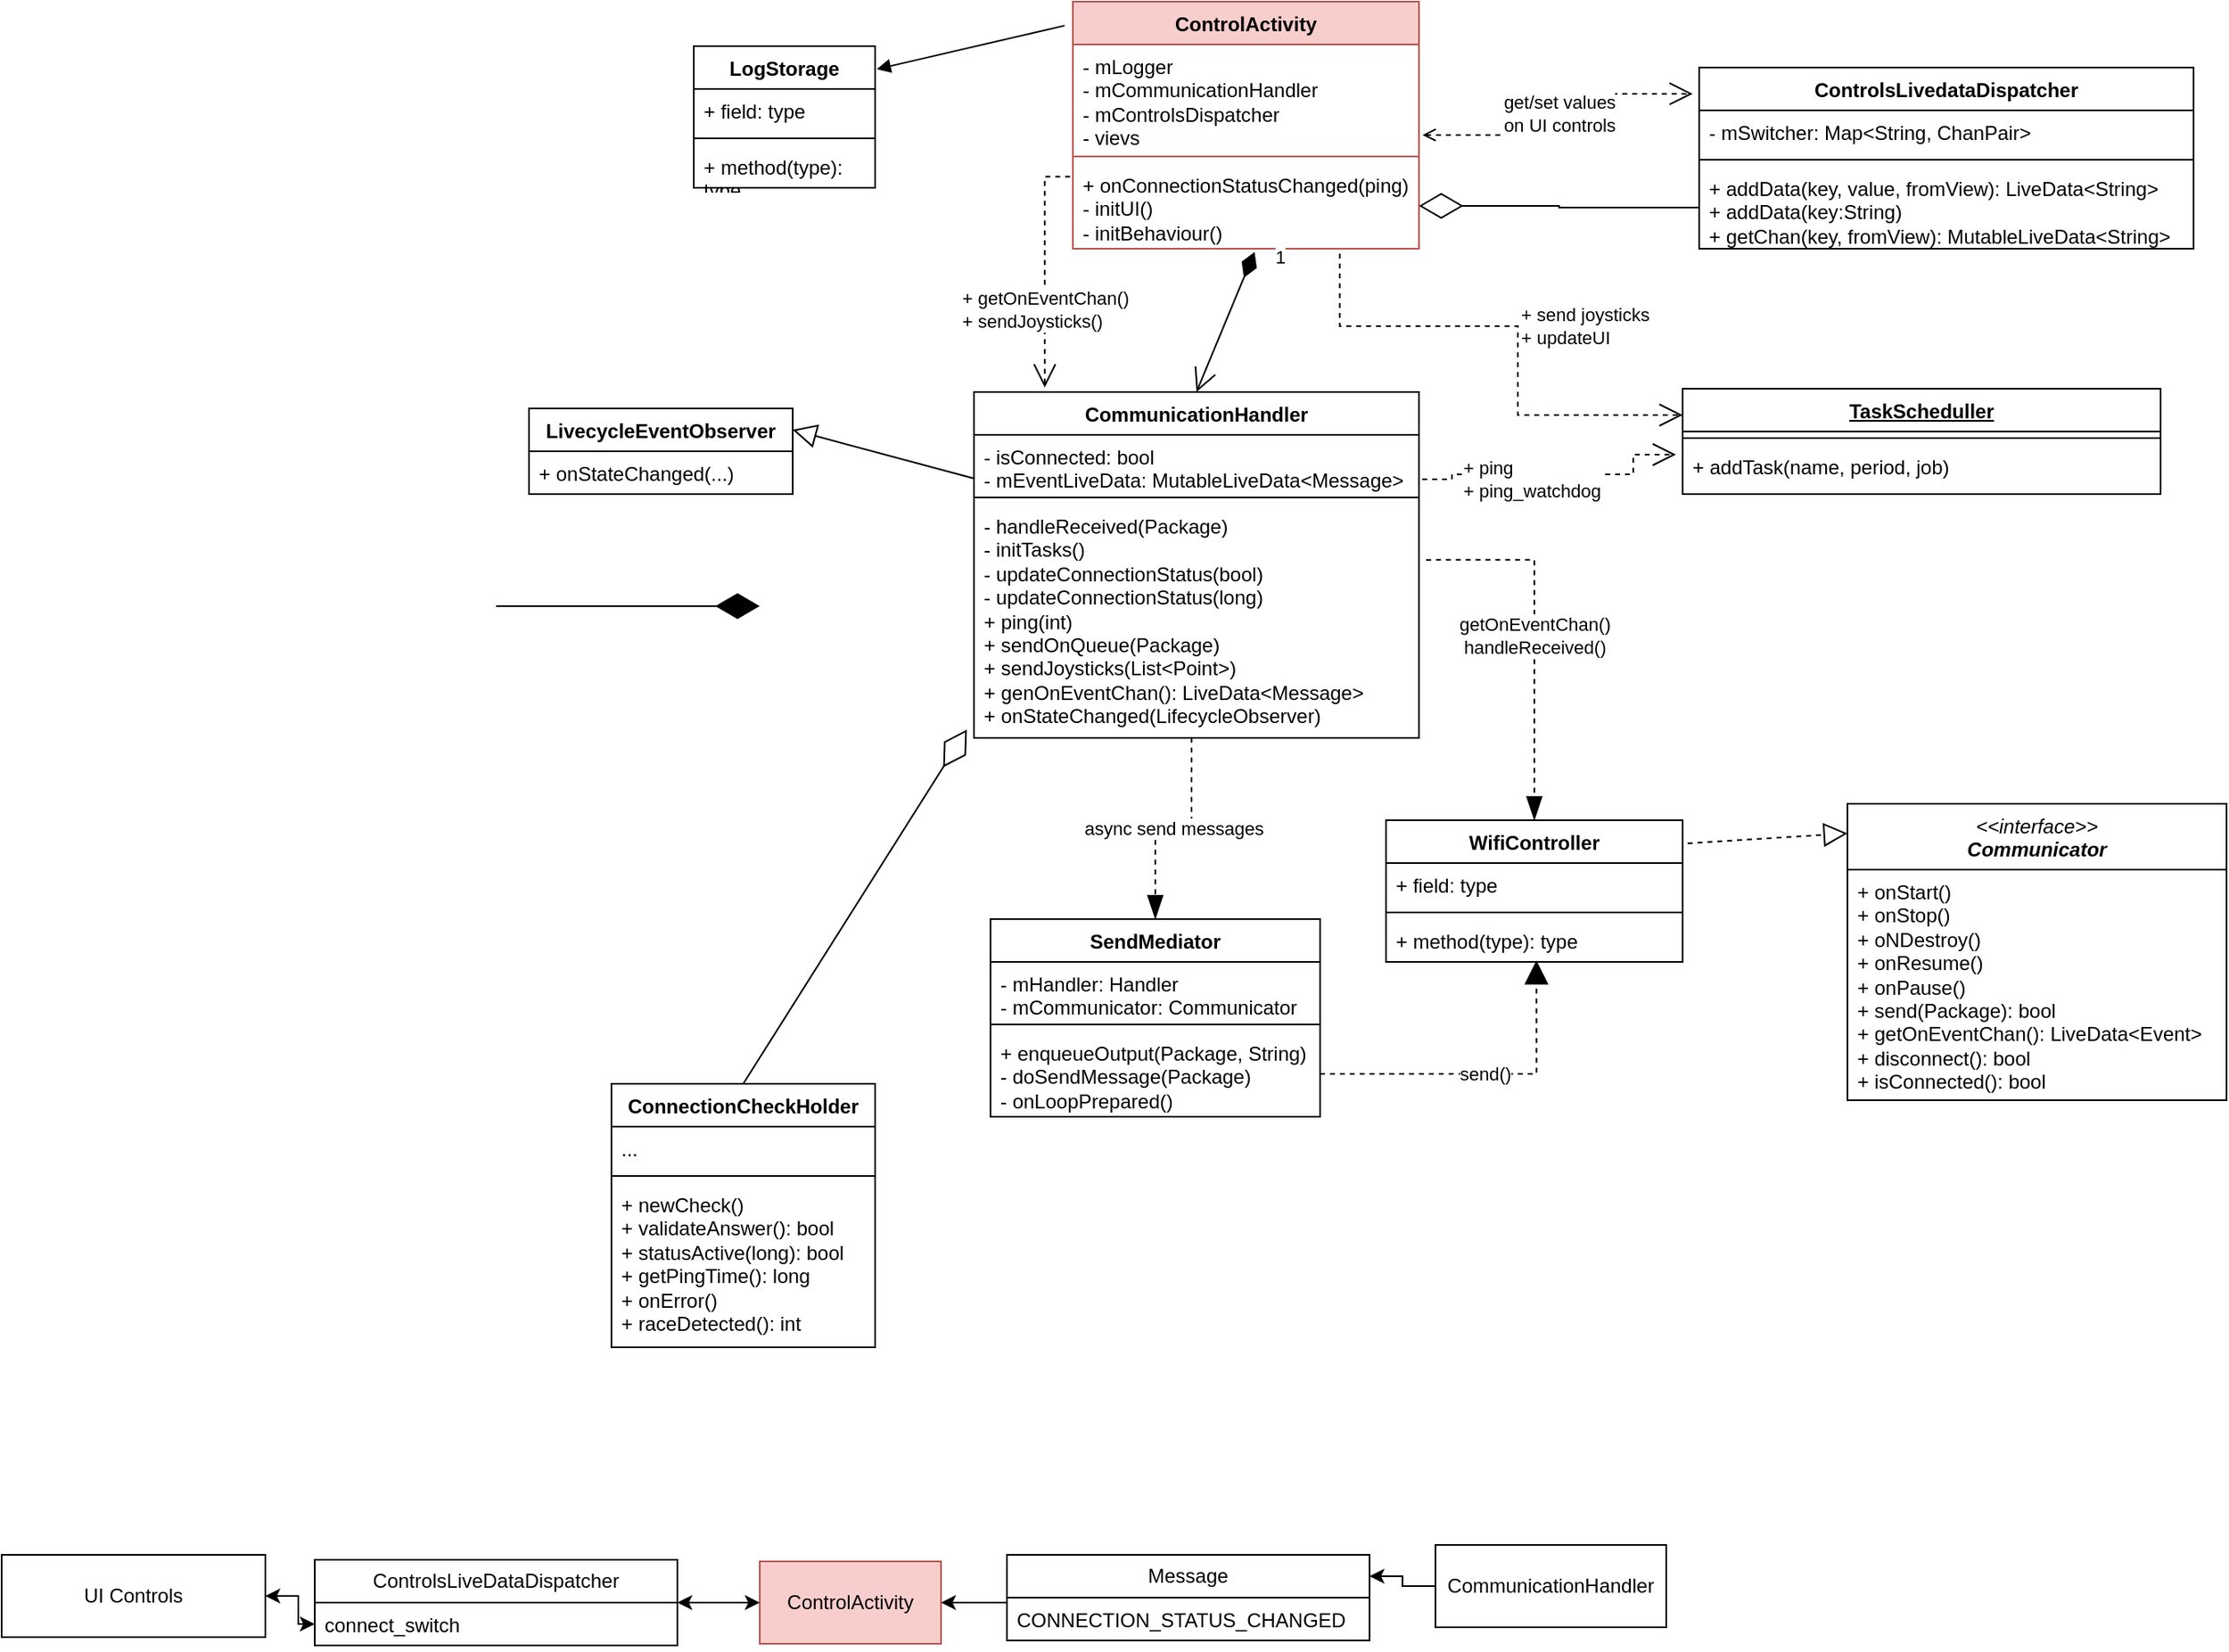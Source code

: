 <mxfile version="21.2.8" type="device">
  <diagram name="Страница 1" id="EP3r4N5BVVr9gKFeNwPd">
    <mxGraphModel dx="1509" dy="570" grid="1" gridSize="10" guides="1" tooltips="1" connect="1" arrows="1" fold="1" page="1" pageScale="1" pageWidth="827" pageHeight="1169" math="0" shadow="0">
      <root>
        <mxCell id="0" />
        <mxCell id="1" parent="0" />
        <mxCell id="G-eHDGh_TNB1IIc6Oew5-1" value="ControlActivity" style="swimlane;fontStyle=1;align=center;verticalAlign=top;childLayout=stackLayout;horizontal=1;startSize=26;horizontalStack=0;resizeParent=1;resizeParentMax=0;resizeLast=0;collapsible=1;marginBottom=0;whiteSpace=wrap;html=1;fillColor=#f8cecc;strokeColor=#b85450;" vertex="1" parent="1">
          <mxGeometry x="110" y="183" width="210" height="150" as="geometry" />
        </mxCell>
        <mxCell id="G-eHDGh_TNB1IIc6Oew5-2" value="- mLogger&lt;br&gt;- mCommunicationHandler&lt;br&gt;- mControlsDispatcher&lt;br&gt;- vievs" style="text;strokeColor=none;fillColor=none;align=left;verticalAlign=top;spacingLeft=4;spacingRight=4;overflow=hidden;rotatable=0;points=[[0,0.5],[1,0.5]];portConstraint=eastwest;whiteSpace=wrap;html=1;" vertex="1" parent="G-eHDGh_TNB1IIc6Oew5-1">
          <mxGeometry y="26" width="210" height="64" as="geometry" />
        </mxCell>
        <mxCell id="G-eHDGh_TNB1IIc6Oew5-3" value="" style="line;strokeWidth=1;fillColor=none;align=left;verticalAlign=middle;spacingTop=-1;spacingLeft=3;spacingRight=3;rotatable=0;labelPosition=right;points=[];portConstraint=eastwest;strokeColor=inherit;" vertex="1" parent="G-eHDGh_TNB1IIc6Oew5-1">
          <mxGeometry y="90" width="210" height="8" as="geometry" />
        </mxCell>
        <mxCell id="G-eHDGh_TNB1IIc6Oew5-4" value="+ onConnectionStatusChanged(ping)&lt;br&gt;- initUI()&lt;br&gt;- initBehaviour()" style="text;strokeColor=none;fillColor=none;align=left;verticalAlign=top;spacingLeft=4;spacingRight=4;overflow=hidden;rotatable=0;points=[[0,0.5],[1,0.5]];portConstraint=eastwest;whiteSpace=wrap;html=1;" vertex="1" parent="G-eHDGh_TNB1IIc6Oew5-1">
          <mxGeometry y="98" width="210" height="52" as="geometry" />
        </mxCell>
        <mxCell id="G-eHDGh_TNB1IIc6Oew5-5" value="CommunicationHandler" style="swimlane;fontStyle=1;align=center;verticalAlign=top;childLayout=stackLayout;horizontal=1;startSize=26;horizontalStack=0;resizeParent=1;resizeParentMax=0;resizeLast=0;collapsible=1;marginBottom=0;whiteSpace=wrap;html=1;" vertex="1" parent="1">
          <mxGeometry x="50" y="420" width="270" height="210" as="geometry" />
        </mxCell>
        <mxCell id="G-eHDGh_TNB1IIc6Oew5-6" value="- isConnected: bool&lt;br&gt;- mEventLiveData: MutableLiveData&amp;lt;Message&amp;gt;" style="text;strokeColor=none;fillColor=none;align=left;verticalAlign=top;spacingLeft=4;spacingRight=4;overflow=hidden;rotatable=0;points=[[0,0.5],[1,0.5]];portConstraint=eastwest;whiteSpace=wrap;html=1;" vertex="1" parent="G-eHDGh_TNB1IIc6Oew5-5">
          <mxGeometry y="26" width="270" height="34" as="geometry" />
        </mxCell>
        <mxCell id="G-eHDGh_TNB1IIc6Oew5-7" value="" style="line;strokeWidth=1;fillColor=none;align=left;verticalAlign=middle;spacingTop=-1;spacingLeft=3;spacingRight=3;rotatable=0;labelPosition=right;points=[];portConstraint=eastwest;strokeColor=inherit;" vertex="1" parent="G-eHDGh_TNB1IIc6Oew5-5">
          <mxGeometry y="60" width="270" height="8" as="geometry" />
        </mxCell>
        <mxCell id="G-eHDGh_TNB1IIc6Oew5-8" value="- handleReceived(Package)&lt;br&gt;- initTasks()&lt;br&gt;- updateConnectionStatus(bool)&lt;br&gt;- updateConnectionStatus(long)&lt;br&gt;+ ping(int)&lt;br&gt;+ sendOnQueue(Package)&lt;br&gt;+ sendJoysticks(List&amp;lt;Point&amp;gt;)&lt;br&gt;+ genOnEventChan(): LiveData&amp;lt;Message&amp;gt;&lt;br&gt;+ onStateChanged(LifecycleObserver)" style="text;strokeColor=none;fillColor=none;align=left;verticalAlign=top;spacingLeft=4;spacingRight=4;overflow=hidden;rotatable=0;points=[[0,0.5],[1,0.5]];portConstraint=eastwest;whiteSpace=wrap;html=1;" vertex="1" parent="G-eHDGh_TNB1IIc6Oew5-5">
          <mxGeometry y="68" width="270" height="142" as="geometry" />
        </mxCell>
        <mxCell id="G-eHDGh_TNB1IIc6Oew5-9" value="ControlsLivedataDispatcher" style="swimlane;fontStyle=1;align=center;verticalAlign=top;childLayout=stackLayout;horizontal=1;startSize=26;horizontalStack=0;resizeParent=1;resizeParentMax=0;resizeLast=0;collapsible=1;marginBottom=0;whiteSpace=wrap;html=1;" vertex="1" parent="1">
          <mxGeometry x="490" y="223" width="300" height="110" as="geometry">
            <mxRectangle x="420" y="420" width="200" height="30" as="alternateBounds" />
          </mxGeometry>
        </mxCell>
        <mxCell id="G-eHDGh_TNB1IIc6Oew5-10" value="- mSwitcher: Map&amp;lt;String, ChanPair&amp;gt;" style="text;strokeColor=none;fillColor=none;align=left;verticalAlign=top;spacingLeft=4;spacingRight=4;overflow=hidden;rotatable=0;points=[[0,0.5],[1,0.5]];portConstraint=eastwest;whiteSpace=wrap;html=1;" vertex="1" parent="G-eHDGh_TNB1IIc6Oew5-9">
          <mxGeometry y="26" width="300" height="26" as="geometry" />
        </mxCell>
        <mxCell id="G-eHDGh_TNB1IIc6Oew5-11" value="" style="line;strokeWidth=1;fillColor=none;align=left;verticalAlign=middle;spacingTop=-1;spacingLeft=3;spacingRight=3;rotatable=0;labelPosition=right;points=[];portConstraint=eastwest;strokeColor=inherit;" vertex="1" parent="G-eHDGh_TNB1IIc6Oew5-9">
          <mxGeometry y="52" width="300" height="8" as="geometry" />
        </mxCell>
        <mxCell id="G-eHDGh_TNB1IIc6Oew5-12" value="+ addData(key, value, fromView): LiveData&amp;lt;String&amp;gt;&lt;br&gt;+ addData(key:String)&lt;br&gt;+ getChan(key, fromView): MutableLiveData&amp;lt;String&amp;gt;" style="text;strokeColor=none;fillColor=none;align=left;verticalAlign=top;spacingLeft=4;spacingRight=4;overflow=hidden;rotatable=0;points=[[0,0.5],[1,0.5]];portConstraint=eastwest;whiteSpace=wrap;html=1;" vertex="1" parent="G-eHDGh_TNB1IIc6Oew5-9">
          <mxGeometry y="60" width="300" height="50" as="geometry" />
        </mxCell>
        <mxCell id="G-eHDGh_TNB1IIc6Oew5-13" value="LogStorage" style="swimlane;fontStyle=1;align=center;verticalAlign=top;childLayout=stackLayout;horizontal=1;startSize=26;horizontalStack=0;resizeParent=1;resizeParentMax=0;resizeLast=0;collapsible=1;marginBottom=0;whiteSpace=wrap;html=1;" vertex="1" parent="1">
          <mxGeometry x="-120" y="210" width="110" height="86" as="geometry" />
        </mxCell>
        <mxCell id="G-eHDGh_TNB1IIc6Oew5-14" value="+ field: type" style="text;strokeColor=none;fillColor=none;align=left;verticalAlign=top;spacingLeft=4;spacingRight=4;overflow=hidden;rotatable=0;points=[[0,0.5],[1,0.5]];portConstraint=eastwest;whiteSpace=wrap;html=1;" vertex="1" parent="G-eHDGh_TNB1IIc6Oew5-13">
          <mxGeometry y="26" width="110" height="26" as="geometry" />
        </mxCell>
        <mxCell id="G-eHDGh_TNB1IIc6Oew5-15" value="" style="line;strokeWidth=1;fillColor=none;align=left;verticalAlign=middle;spacingTop=-1;spacingLeft=3;spacingRight=3;rotatable=0;labelPosition=right;points=[];portConstraint=eastwest;strokeColor=inherit;" vertex="1" parent="G-eHDGh_TNB1IIc6Oew5-13">
          <mxGeometry y="52" width="110" height="8" as="geometry" />
        </mxCell>
        <mxCell id="G-eHDGh_TNB1IIc6Oew5-16" value="+ method(type): type" style="text;strokeColor=none;fillColor=none;align=left;verticalAlign=top;spacingLeft=4;spacingRight=4;overflow=hidden;rotatable=0;points=[[0,0.5],[1,0.5]];portConstraint=eastwest;whiteSpace=wrap;html=1;" vertex="1" parent="G-eHDGh_TNB1IIc6Oew5-13">
          <mxGeometry y="60" width="110" height="26" as="geometry" />
        </mxCell>
        <mxCell id="G-eHDGh_TNB1IIc6Oew5-18" value="1" style="endArrow=open;html=1;endSize=12;startArrow=diamondThin;startSize=14;startFill=1;align=left;verticalAlign=bottom;rounded=0;exitX=0.525;exitY=1.038;exitDx=0;exitDy=0;exitPerimeter=0;entryX=0.5;entryY=0;entryDx=0;entryDy=0;" edge="1" parent="1" source="G-eHDGh_TNB1IIc6Oew5-4" target="G-eHDGh_TNB1IIc6Oew5-5">
          <mxGeometry x="-0.85" y="14" relative="1" as="geometry">
            <mxPoint x="90" y="350" as="sourcePoint" />
            <mxPoint x="250" y="350" as="targetPoint" />
            <mxPoint as="offset" />
          </mxGeometry>
        </mxCell>
        <mxCell id="G-eHDGh_TNB1IIc6Oew5-20" value="LivecycleEventObserver" style="swimlane;fontStyle=1;align=center;verticalAlign=top;childLayout=stackLayout;horizontal=1;startSize=26;horizontalStack=0;resizeParent=1;resizeParentMax=0;resizeLast=0;collapsible=1;marginBottom=0;whiteSpace=wrap;html=1;" vertex="1" parent="1">
          <mxGeometry x="-220" y="430" width="160" height="52" as="geometry" />
        </mxCell>
        <mxCell id="G-eHDGh_TNB1IIc6Oew5-23" value="+ onStateChanged(...)" style="text;strokeColor=none;fillColor=none;align=left;verticalAlign=top;spacingLeft=4;spacingRight=4;overflow=hidden;rotatable=0;points=[[0,0.5],[1,0.5]];portConstraint=eastwest;whiteSpace=wrap;html=1;" vertex="1" parent="G-eHDGh_TNB1IIc6Oew5-20">
          <mxGeometry y="26" width="160" height="26" as="geometry" />
        </mxCell>
        <mxCell id="G-eHDGh_TNB1IIc6Oew5-26" value="" style="endArrow=block;endFill=0;endSize=12;html=1;rounded=0;entryX=1;entryY=0.25;entryDx=0;entryDy=0;exitX=0;exitY=0.25;exitDx=0;exitDy=0;" edge="1" parent="1" source="G-eHDGh_TNB1IIc6Oew5-5" target="G-eHDGh_TNB1IIc6Oew5-20">
          <mxGeometry width="160" relative="1" as="geometry">
            <mxPoint x="-160" y="560" as="sourcePoint" />
            <mxPoint y="560" as="targetPoint" />
          </mxGeometry>
        </mxCell>
        <mxCell id="G-eHDGh_TNB1IIc6Oew5-28" value="" style="endArrow=diamondThin;endFill=1;endSize=24;html=1;rounded=0;" edge="1" parent="1">
          <mxGeometry width="160" relative="1" as="geometry">
            <mxPoint x="-240" y="550" as="sourcePoint" />
            <mxPoint x="-80" y="550" as="targetPoint" />
          </mxGeometry>
        </mxCell>
        <mxCell id="G-eHDGh_TNB1IIc6Oew5-33" value="" style="endArrow=block;endFill=1;html=1;align=left;verticalAlign=top;rounded=0;entryX=1.009;entryY=0.163;entryDx=0;entryDy=0;entryPerimeter=0;exitX=-0.024;exitY=0.097;exitDx=0;exitDy=0;exitPerimeter=0;" edge="1" parent="1" source="G-eHDGh_TNB1IIc6Oew5-1" target="G-eHDGh_TNB1IIc6Oew5-13">
          <mxGeometry x="-1" relative="1" as="geometry">
            <mxPoint x="231" y="450" as="sourcePoint" />
            <mxPoint x="344" y="453" as="targetPoint" />
            <mxPoint as="offset" />
          </mxGeometry>
        </mxCell>
        <mxCell id="G-eHDGh_TNB1IIc6Oew5-34" value="&lt;i&gt;&lt;span style=&quot;font-weight: normal;&quot;&gt;&amp;lt;&amp;lt;interface&amp;gt;&amp;gt;&lt;/span&gt;&lt;br&gt;Communicator&lt;/i&gt;" style="swimlane;fontStyle=1;align=center;verticalAlign=top;childLayout=stackLayout;horizontal=1;startSize=40;horizontalStack=0;resizeParent=1;resizeParentMax=0;resizeLast=0;collapsible=1;marginBottom=0;whiteSpace=wrap;html=1;" vertex="1" parent="1">
          <mxGeometry x="580" y="670" width="230" height="180" as="geometry" />
        </mxCell>
        <mxCell id="G-eHDGh_TNB1IIc6Oew5-37" value="+ onStart()&lt;br&gt;+ onStop()&lt;br&gt;+ oNDestroy()&lt;br&gt;+ onResume()&lt;br&gt;+ onPause()&lt;br&gt;+ send(Package): bool&lt;br&gt;+ getOnEventChan(): LiveData&amp;lt;Event&amp;gt;&lt;br&gt;+ disconnect(): bool&lt;br&gt;+ isConnected(): bool" style="text;strokeColor=none;fillColor=none;align=left;verticalAlign=top;spacingLeft=4;spacingRight=4;overflow=hidden;rotatable=0;points=[[0,0.5],[1,0.5]];portConstraint=eastwest;whiteSpace=wrap;html=1;" vertex="1" parent="G-eHDGh_TNB1IIc6Oew5-34">
          <mxGeometry y="40" width="230" height="140" as="geometry" />
        </mxCell>
        <mxCell id="G-eHDGh_TNB1IIc6Oew5-39" value="SendMediator" style="swimlane;fontStyle=1;align=center;verticalAlign=top;childLayout=stackLayout;horizontal=1;startSize=26;horizontalStack=0;resizeParent=1;resizeParentMax=0;resizeLast=0;collapsible=1;marginBottom=0;whiteSpace=wrap;html=1;" vertex="1" parent="1">
          <mxGeometry x="60" y="740" width="200" height="120" as="geometry" />
        </mxCell>
        <mxCell id="G-eHDGh_TNB1IIc6Oew5-40" value="- mHandler:&amp;nbsp;Handler&lt;br&gt;- mCommunicator:&amp;nbsp;Communicator" style="text;strokeColor=none;fillColor=none;align=left;verticalAlign=top;spacingLeft=4;spacingRight=4;overflow=hidden;rotatable=0;points=[[0,0.5],[1,0.5]];portConstraint=eastwest;whiteSpace=wrap;html=1;" vertex="1" parent="G-eHDGh_TNB1IIc6Oew5-39">
          <mxGeometry y="26" width="200" height="34" as="geometry" />
        </mxCell>
        <mxCell id="G-eHDGh_TNB1IIc6Oew5-41" value="" style="line;strokeWidth=1;fillColor=none;align=left;verticalAlign=middle;spacingTop=-1;spacingLeft=3;spacingRight=3;rotatable=0;labelPosition=right;points=[];portConstraint=eastwest;strokeColor=inherit;" vertex="1" parent="G-eHDGh_TNB1IIc6Oew5-39">
          <mxGeometry y="60" width="200" height="8" as="geometry" />
        </mxCell>
        <mxCell id="G-eHDGh_TNB1IIc6Oew5-42" value="+&amp;nbsp;enqueueOutput(Package, String)&lt;br&gt;- doSendMessage(Package)&lt;br&gt;- onLoopPrepared()" style="text;strokeColor=none;fillColor=none;align=left;verticalAlign=top;spacingLeft=4;spacingRight=4;overflow=hidden;rotatable=0;points=[[0,0.5],[1,0.5]];portConstraint=eastwest;whiteSpace=wrap;html=1;" vertex="1" parent="G-eHDGh_TNB1IIc6Oew5-39">
          <mxGeometry y="68" width="200" height="52" as="geometry" />
        </mxCell>
        <mxCell id="G-eHDGh_TNB1IIc6Oew5-45" value="ConnectionCheckHolder" style="swimlane;fontStyle=1;align=center;verticalAlign=top;childLayout=stackLayout;horizontal=1;startSize=26;horizontalStack=0;resizeParent=1;resizeParentMax=0;resizeLast=0;collapsible=1;marginBottom=0;whiteSpace=wrap;html=1;" vertex="1" parent="1">
          <mxGeometry x="-170" y="840" width="160" height="160" as="geometry" />
        </mxCell>
        <mxCell id="G-eHDGh_TNB1IIc6Oew5-46" value="..." style="text;strokeColor=none;fillColor=none;align=left;verticalAlign=top;spacingLeft=4;spacingRight=4;overflow=hidden;rotatable=0;points=[[0,0.5],[1,0.5]];portConstraint=eastwest;whiteSpace=wrap;html=1;" vertex="1" parent="G-eHDGh_TNB1IIc6Oew5-45">
          <mxGeometry y="26" width="160" height="26" as="geometry" />
        </mxCell>
        <mxCell id="G-eHDGh_TNB1IIc6Oew5-47" value="" style="line;strokeWidth=1;fillColor=none;align=left;verticalAlign=middle;spacingTop=-1;spacingLeft=3;spacingRight=3;rotatable=0;labelPosition=right;points=[];portConstraint=eastwest;strokeColor=inherit;" vertex="1" parent="G-eHDGh_TNB1IIc6Oew5-45">
          <mxGeometry y="52" width="160" height="8" as="geometry" />
        </mxCell>
        <mxCell id="G-eHDGh_TNB1IIc6Oew5-48" value="+ newCheck()&lt;br&gt;+ validateAnswer(): bool&lt;br&gt;+ statusActive(long): bool&lt;br&gt;+ getPingTime(): long&lt;br&gt;+ onError()&lt;br&gt;+ raceDetected(): int" style="text;strokeColor=none;fillColor=none;align=left;verticalAlign=top;spacingLeft=4;spacingRight=4;overflow=hidden;rotatable=0;points=[[0,0.5],[1,0.5]];portConstraint=eastwest;whiteSpace=wrap;html=1;" vertex="1" parent="G-eHDGh_TNB1IIc6Oew5-45">
          <mxGeometry y="60" width="160" height="100" as="geometry" />
        </mxCell>
        <mxCell id="G-eHDGh_TNB1IIc6Oew5-49" value="" style="endArrow=diamondThin;endFill=0;endSize=24;html=1;rounded=0;exitX=0.5;exitY=0;exitDx=0;exitDy=0;entryX=-0.016;entryY=0.965;entryDx=0;entryDy=0;entryPerimeter=0;" edge="1" parent="1" source="G-eHDGh_TNB1IIc6Oew5-45" target="G-eHDGh_TNB1IIc6Oew5-8">
          <mxGeometry width="160" relative="1" as="geometry">
            <mxPoint x="-40" y="620" as="sourcePoint" />
            <mxPoint x="164" y="611" as="targetPoint" />
          </mxGeometry>
        </mxCell>
        <mxCell id="G-eHDGh_TNB1IIc6Oew5-51" value="" style="endArrow=diamondThin;endFill=0;endSize=24;html=1;rounded=0;exitX=0;exitY=0.5;exitDx=0;exitDy=0;edgeStyle=orthogonalEdgeStyle;" edge="1" parent="1" source="G-eHDGh_TNB1IIc6Oew5-12" target="G-eHDGh_TNB1IIc6Oew5-4">
          <mxGeometry width="160" relative="1" as="geometry">
            <mxPoint x="430" y="452" as="sourcePoint" />
            <mxPoint x="314" y="447" as="targetPoint" />
          </mxGeometry>
        </mxCell>
        <mxCell id="G-eHDGh_TNB1IIc6Oew5-52" value="WifiController" style="swimlane;fontStyle=1;align=center;verticalAlign=top;childLayout=stackLayout;horizontal=1;startSize=26;horizontalStack=0;resizeParent=1;resizeParentMax=0;resizeLast=0;collapsible=1;marginBottom=0;whiteSpace=wrap;html=1;" vertex="1" parent="1">
          <mxGeometry x="300" y="680" width="180" height="86" as="geometry" />
        </mxCell>
        <mxCell id="G-eHDGh_TNB1IIc6Oew5-53" value="+ field: type" style="text;strokeColor=none;fillColor=none;align=left;verticalAlign=top;spacingLeft=4;spacingRight=4;overflow=hidden;rotatable=0;points=[[0,0.5],[1,0.5]];portConstraint=eastwest;whiteSpace=wrap;html=1;" vertex="1" parent="G-eHDGh_TNB1IIc6Oew5-52">
          <mxGeometry y="26" width="180" height="26" as="geometry" />
        </mxCell>
        <mxCell id="G-eHDGh_TNB1IIc6Oew5-54" value="" style="line;strokeWidth=1;fillColor=none;align=left;verticalAlign=middle;spacingTop=-1;spacingLeft=3;spacingRight=3;rotatable=0;labelPosition=right;points=[];portConstraint=eastwest;strokeColor=inherit;" vertex="1" parent="G-eHDGh_TNB1IIc6Oew5-52">
          <mxGeometry y="52" width="180" height="8" as="geometry" />
        </mxCell>
        <mxCell id="G-eHDGh_TNB1IIc6Oew5-55" value="+ method(type): type" style="text;strokeColor=none;fillColor=none;align=left;verticalAlign=top;spacingLeft=4;spacingRight=4;overflow=hidden;rotatable=0;points=[[0,0.5],[1,0.5]];portConstraint=eastwest;whiteSpace=wrap;html=1;" vertex="1" parent="G-eHDGh_TNB1IIc6Oew5-52">
          <mxGeometry y="60" width="180" height="26" as="geometry" />
        </mxCell>
        <mxCell id="G-eHDGh_TNB1IIc6Oew5-56" value="" style="endArrow=block;endFill=0;endSize=12;html=1;rounded=0;exitX=1.017;exitY=0.163;exitDx=0;exitDy=0;dashed=1;exitPerimeter=0;entryX=0;entryY=0.1;entryDx=0;entryDy=0;entryPerimeter=0;" edge="1" parent="1" source="G-eHDGh_TNB1IIc6Oew5-52" target="G-eHDGh_TNB1IIc6Oew5-34">
          <mxGeometry width="160" relative="1" as="geometry">
            <mxPoint x="780" y="675" as="sourcePoint" />
            <mxPoint x="635" y="690" as="targetPoint" />
          </mxGeometry>
        </mxCell>
        <mxCell id="G-eHDGh_TNB1IIc6Oew5-59" value="getOnEventChan()&lt;br&gt;handleReceived()" style="endArrow=blockThin;endSize=12;dashed=1;html=1;rounded=0;exitX=1.016;exitY=0.239;exitDx=0;exitDy=0;exitPerimeter=0;edgeStyle=orthogonalEdgeStyle;endFill=1;" edge="1" parent="1" source="G-eHDGh_TNB1IIc6Oew5-8" target="G-eHDGh_TNB1IIc6Oew5-52">
          <mxGeometry x="-0.003" width="160" relative="1" as="geometry">
            <mxPoint x="400" y="550" as="sourcePoint" />
            <mxPoint x="560" y="550" as="targetPoint" />
            <mxPoint as="offset" />
          </mxGeometry>
        </mxCell>
        <mxCell id="G-eHDGh_TNB1IIc6Oew5-60" value="+ getOnEventChan()&lt;br&gt;&lt;div style=&quot;text-align: left;&quot;&gt;+ sendJoysticks()&lt;/div&gt;" style="endArrow=open;endSize=12;dashed=1;html=1;rounded=0;exitX=-0.008;exitY=0.159;exitDx=0;exitDy=0;exitPerimeter=0;edgeStyle=orthogonalEdgeStyle;entryX=0.159;entryY=-0.013;entryDx=0;entryDy=0;entryPerimeter=0;" edge="1" parent="1" source="G-eHDGh_TNB1IIc6Oew5-4" target="G-eHDGh_TNB1IIc6Oew5-5">
          <mxGeometry x="0.341" width="160" relative="1" as="geometry">
            <mxPoint x="314" y="552" as="sourcePoint" />
            <mxPoint x="400" y="690" as="targetPoint" />
            <mxPoint as="offset" />
          </mxGeometry>
        </mxCell>
        <mxCell id="G-eHDGh_TNB1IIc6Oew5-61" value="get/set values &lt;br&gt;on UI controls" style="endArrow=open;endSize=12;dashed=1;html=1;rounded=0;exitX=1.01;exitY=0.859;exitDx=0;exitDy=0;entryX=-0.013;entryY=0.145;entryDx=0;entryDy=0;entryPerimeter=0;startArrow=open;startFill=0;exitPerimeter=0;edgeStyle=orthogonalEdgeStyle;" edge="1" parent="1" source="G-eHDGh_TNB1IIc6Oew5-2" target="G-eHDGh_TNB1IIc6Oew5-9">
          <mxGeometry x="0.01" width="160" relative="1" as="geometry">
            <mxPoint x="314" y="552" as="sourcePoint" />
            <mxPoint x="400" y="690" as="targetPoint" />
            <mxPoint as="offset" />
          </mxGeometry>
        </mxCell>
        <mxCell id="G-eHDGh_TNB1IIc6Oew5-62" value="ControlActivity" style="html=1;whiteSpace=wrap;fillColor=#f8cecc;strokeColor=#b85450;" vertex="1" parent="1">
          <mxGeometry x="-80" y="1130" width="110" height="50" as="geometry" />
        </mxCell>
        <mxCell id="G-eHDGh_TNB1IIc6Oew5-69" style="edgeStyle=orthogonalEdgeStyle;rounded=0;orthogonalLoop=1;jettySize=auto;html=1;entryX=1;entryY=0.25;entryDx=0;entryDy=0;" edge="1" parent="1" source="G-eHDGh_TNB1IIc6Oew5-63" target="G-eHDGh_TNB1IIc6Oew5-64">
          <mxGeometry relative="1" as="geometry" />
        </mxCell>
        <mxCell id="G-eHDGh_TNB1IIc6Oew5-63" value="CommunicationHandler" style="html=1;whiteSpace=wrap;" vertex="1" parent="1">
          <mxGeometry x="330" y="1120" width="140" height="50" as="geometry" />
        </mxCell>
        <mxCell id="G-eHDGh_TNB1IIc6Oew5-70" value="" style="edgeStyle=orthogonalEdgeStyle;rounded=0;orthogonalLoop=1;jettySize=auto;html=1;" edge="1" parent="1" source="G-eHDGh_TNB1IIc6Oew5-64" target="G-eHDGh_TNB1IIc6Oew5-62">
          <mxGeometry relative="1" as="geometry">
            <Array as="points">
              <mxPoint x="60" y="1155" />
              <mxPoint x="60" y="1155" />
            </Array>
          </mxGeometry>
        </mxCell>
        <mxCell id="G-eHDGh_TNB1IIc6Oew5-64" value="Message" style="swimlane;fontStyle=0;childLayout=stackLayout;horizontal=1;startSize=26;fillColor=none;horizontalStack=0;resizeParent=1;resizeParentMax=0;resizeLast=0;collapsible=1;marginBottom=0;whiteSpace=wrap;html=1;" vertex="1" parent="1">
          <mxGeometry x="70" y="1126" width="220" height="52" as="geometry" />
        </mxCell>
        <mxCell id="G-eHDGh_TNB1IIc6Oew5-65" value="CONNECTION_STATUS_CHANGED" style="text;strokeColor=none;fillColor=none;align=left;verticalAlign=top;spacingLeft=4;spacingRight=4;overflow=hidden;rotatable=0;points=[[0,0.5],[1,0.5]];portConstraint=eastwest;whiteSpace=wrap;html=1;" vertex="1" parent="G-eHDGh_TNB1IIc6Oew5-64">
          <mxGeometry y="26" width="220" height="26" as="geometry" />
        </mxCell>
        <mxCell id="G-eHDGh_TNB1IIc6Oew5-80" value="" style="edgeStyle=orthogonalEdgeStyle;rounded=0;orthogonalLoop=1;jettySize=auto;html=1;startArrow=classic;startFill=1;" edge="1" parent="1" source="G-eHDGh_TNB1IIc6Oew5-71" target="G-eHDGh_TNB1IIc6Oew5-62">
          <mxGeometry relative="1" as="geometry" />
        </mxCell>
        <mxCell id="G-eHDGh_TNB1IIc6Oew5-71" value="ControlsLiveDataDispatcher" style="swimlane;fontStyle=0;childLayout=stackLayout;horizontal=1;startSize=26;fillColor=none;horizontalStack=0;resizeParent=1;resizeParentMax=0;resizeLast=0;collapsible=1;marginBottom=0;whiteSpace=wrap;html=1;" vertex="1" parent="1">
          <mxGeometry x="-350" y="1129" width="220" height="52" as="geometry" />
        </mxCell>
        <mxCell id="G-eHDGh_TNB1IIc6Oew5-72" value="connect_switch" style="text;strokeColor=none;fillColor=none;align=left;verticalAlign=top;spacingLeft=4;spacingRight=4;overflow=hidden;rotatable=0;points=[[0,0.5],[1,0.5]];portConstraint=eastwest;whiteSpace=wrap;html=1;" vertex="1" parent="G-eHDGh_TNB1IIc6Oew5-71">
          <mxGeometry y="26" width="220" height="26" as="geometry" />
        </mxCell>
        <mxCell id="G-eHDGh_TNB1IIc6Oew5-73" value="&lt;u&gt;TaskScheduller&lt;/u&gt;" style="swimlane;fontStyle=1;align=center;verticalAlign=top;childLayout=stackLayout;horizontal=1;startSize=26;horizontalStack=0;resizeParent=1;resizeParentMax=0;resizeLast=0;collapsible=1;marginBottom=0;whiteSpace=wrap;html=1;" vertex="1" parent="1">
          <mxGeometry x="480" y="418" width="290" height="64" as="geometry">
            <mxRectangle x="420" y="420" width="200" height="30" as="alternateBounds" />
          </mxGeometry>
        </mxCell>
        <mxCell id="G-eHDGh_TNB1IIc6Oew5-75" value="" style="line;strokeWidth=1;fillColor=none;align=left;verticalAlign=middle;spacingTop=-1;spacingLeft=3;spacingRight=3;rotatable=0;labelPosition=right;points=[];portConstraint=eastwest;strokeColor=inherit;" vertex="1" parent="G-eHDGh_TNB1IIc6Oew5-73">
          <mxGeometry y="26" width="290" height="8" as="geometry" />
        </mxCell>
        <mxCell id="G-eHDGh_TNB1IIc6Oew5-76" value="+ addTask(name, period, job)" style="text;strokeColor=none;fillColor=none;align=left;verticalAlign=top;spacingLeft=4;spacingRight=4;overflow=hidden;rotatable=0;points=[[0,0.5],[1,0.5]];portConstraint=eastwest;whiteSpace=wrap;html=1;" vertex="1" parent="G-eHDGh_TNB1IIc6Oew5-73">
          <mxGeometry y="34" width="290" height="30" as="geometry" />
        </mxCell>
        <mxCell id="G-eHDGh_TNB1IIc6Oew5-77" value="+ send joysticks&lt;br&gt;+ updateUI" style="endArrow=open;endSize=12;dashed=1;html=1;rounded=0;exitX=0.771;exitY=1.058;exitDx=0;exitDy=0;edgeStyle=orthogonalEdgeStyle;entryX=0;entryY=0.25;entryDx=0;entryDy=0;align=left;exitPerimeter=0;" edge="1" parent="1" source="G-eHDGh_TNB1IIc6Oew5-4" target="G-eHDGh_TNB1IIc6Oew5-73">
          <mxGeometry x="-0.003" width="160" relative="1" as="geometry">
            <mxPoint x="334" y="532" as="sourcePoint" />
            <mxPoint x="245" y="69" as="targetPoint" />
            <mxPoint as="offset" />
            <Array as="points">
              <mxPoint x="272" y="380" />
              <mxPoint x="380" y="380" />
              <mxPoint x="380" y="434" />
            </Array>
          </mxGeometry>
        </mxCell>
        <mxCell id="G-eHDGh_TNB1IIc6Oew5-81" value="" style="edgeStyle=orthogonalEdgeStyle;rounded=0;orthogonalLoop=1;jettySize=auto;html=1;startArrow=classic;startFill=1;" edge="1" parent="1" source="G-eHDGh_TNB1IIc6Oew5-78" target="G-eHDGh_TNB1IIc6Oew5-72">
          <mxGeometry relative="1" as="geometry" />
        </mxCell>
        <mxCell id="G-eHDGh_TNB1IIc6Oew5-78" value="UI Controls" style="html=1;whiteSpace=wrap;" vertex="1" parent="1">
          <mxGeometry x="-540" y="1126" width="160" height="50" as="geometry" />
        </mxCell>
        <mxCell id="G-eHDGh_TNB1IIc6Oew5-82" value="+ ping&lt;br&gt;+ ping_watchdog" style="endArrow=open;endSize=12;dashed=1;html=1;rounded=0;exitX=1;exitY=0.5;exitDx=0;exitDy=0;edgeStyle=orthogonalEdgeStyle;entryX=-0.014;entryY=0.2;entryDx=0;entryDy=0;align=left;entryPerimeter=0;" edge="1" parent="1" source="G-eHDGh_TNB1IIc6Oew5-6" target="G-eHDGh_TNB1IIc6Oew5-76">
          <mxGeometry x="-0.594" y="-2" width="160" relative="1" as="geometry">
            <mxPoint x="282" y="346" as="sourcePoint" />
            <mxPoint x="490" y="444" as="targetPoint" />
            <mxPoint x="1" y="1" as="offset" />
            <Array as="points">
              <mxPoint x="320" y="473" />
              <mxPoint x="340" y="473" />
              <mxPoint x="340" y="470" />
              <mxPoint x="450" y="470" />
              <mxPoint x="450" y="458" />
            </Array>
          </mxGeometry>
        </mxCell>
        <mxCell id="G-eHDGh_TNB1IIc6Oew5-83" value="send()" style="endArrow=block;endSize=12;dashed=1;html=1;rounded=0;exitX=1;exitY=0.5;exitDx=0;exitDy=0;edgeStyle=orthogonalEdgeStyle;entryX=0.507;entryY=0.968;entryDx=0;entryDy=0;entryPerimeter=0;endFill=1;" edge="1" parent="1" source="G-eHDGh_TNB1IIc6Oew5-42" target="G-eHDGh_TNB1IIc6Oew5-55">
          <mxGeometry x="-0.003" width="160" relative="1" as="geometry">
            <mxPoint x="334" y="532" as="sourcePoint" />
            <mxPoint x="400" y="690" as="targetPoint" />
            <mxPoint as="offset" />
          </mxGeometry>
        </mxCell>
        <mxCell id="G-eHDGh_TNB1IIc6Oew5-84" value="async send messages" style="endArrow=blockThin;endSize=12;dashed=1;html=1;rounded=0;exitX=0.489;exitY=0.999;exitDx=0;exitDy=0;exitPerimeter=0;edgeStyle=orthogonalEdgeStyle;endFill=1;entryX=0.5;entryY=0;entryDx=0;entryDy=0;" edge="1" parent="1" source="G-eHDGh_TNB1IIc6Oew5-8" target="G-eHDGh_TNB1IIc6Oew5-39">
          <mxGeometry x="-0.003" width="160" relative="1" as="geometry">
            <mxPoint x="334" y="532" as="sourcePoint" />
            <mxPoint x="400" y="690" as="targetPoint" />
            <mxPoint as="offset" />
            <Array as="points">
              <mxPoint x="182" y="685" />
              <mxPoint x="160" y="685" />
            </Array>
          </mxGeometry>
        </mxCell>
      </root>
    </mxGraphModel>
  </diagram>
</mxfile>
